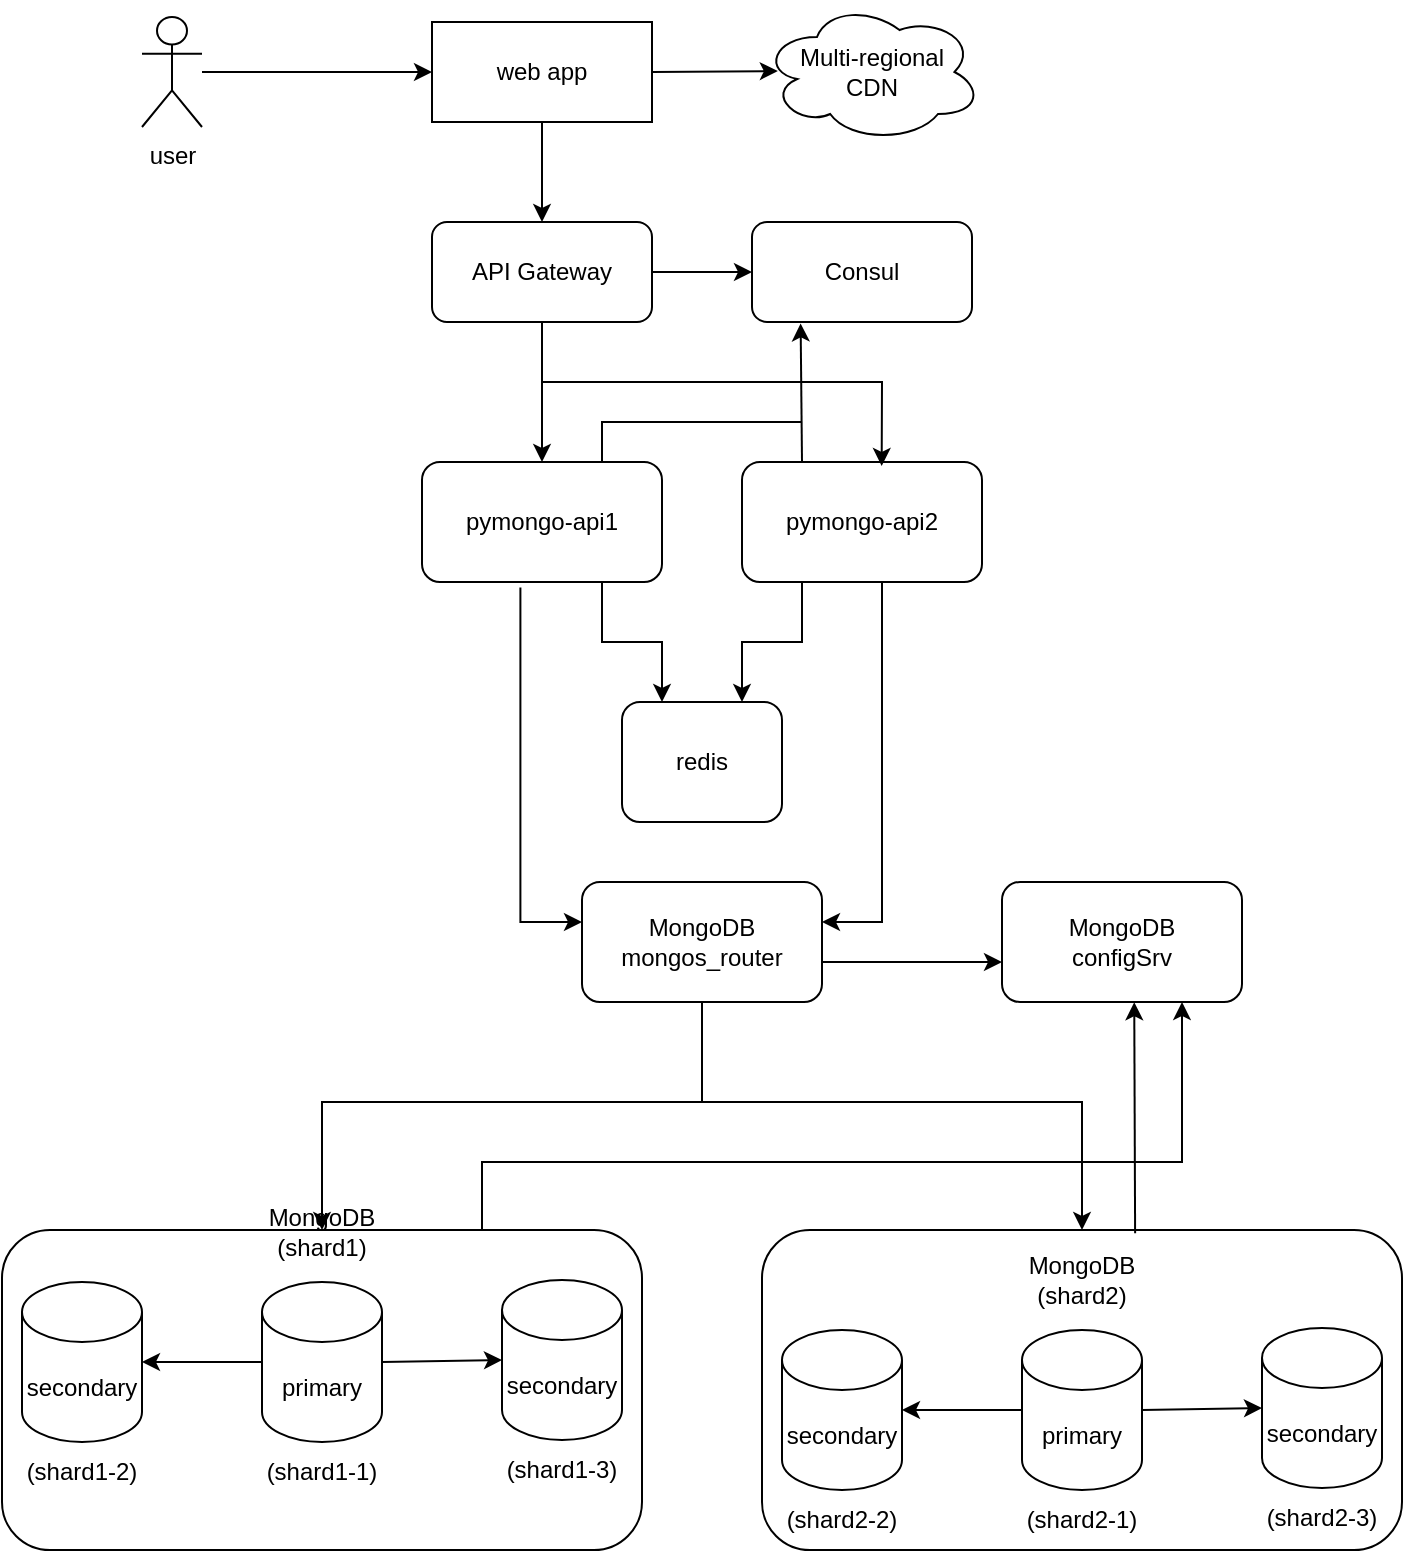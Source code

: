 <mxfile version="26.2.12">
  <diagram name="Page-1" id="-H_mtQnk-PTXWXPvYvuk">
    <mxGraphModel grid="1" page="1" gridSize="10" guides="1" tooltips="1" connect="1" arrows="1" fold="1" pageScale="1" pageWidth="1169" pageHeight="827" math="0" shadow="0">
      <root>
        <mxCell id="0" />
        <mxCell id="1" parent="0" />
        <mxCell id="_JmPGr0VegnoJT1bJP4T-44" value="Multi-regional&lt;div&gt;CDN&lt;/div&gt;" style="ellipse;shape=cloud;whiteSpace=wrap;html=1;" vertex="1" parent="1">
          <mxGeometry x="630" y="30" width="110" height="70" as="geometry" />
        </mxCell>
        <mxCell id="_JmPGr0VegnoJT1bJP4T-45" value="user" style="shape=umlActor;verticalLabelPosition=bottom;verticalAlign=top;html=1;outlineConnect=0;" vertex="1" parent="1">
          <mxGeometry x="320" y="37.5" width="30" height="55" as="geometry" />
        </mxCell>
        <mxCell id="_JmPGr0VegnoJT1bJP4T-46" value="web app" style="rounded=0;whiteSpace=wrap;html=1;" vertex="1" parent="1">
          <mxGeometry x="465" y="40" width="110" height="50" as="geometry" />
        </mxCell>
        <mxCell id="_JmPGr0VegnoJT1bJP4T-47" value="" style="endArrow=classic;html=1;rounded=0;exitX=1;exitY=0.5;exitDx=0;exitDy=0;entryX=0.072;entryY=0.493;entryDx=0;entryDy=0;entryPerimeter=0;" edge="1" parent="1" source="_JmPGr0VegnoJT1bJP4T-46" target="_JmPGr0VegnoJT1bJP4T-44">
          <mxGeometry width="50" height="50" relative="1" as="geometry">
            <mxPoint x="590" y="70" as="sourcePoint" />
            <mxPoint x="640" y="20" as="targetPoint" />
          </mxGeometry>
        </mxCell>
        <mxCell id="_JmPGr0VegnoJT1bJP4T-48" value="" style="group" connectable="0" vertex="1" parent="1">
          <mxGeometry x="250" y="140" width="700" height="664" as="geometry" />
        </mxCell>
        <mxCell id="zA23MoTUsTF4_91t8viU-3" value="pymongo-api1" style="rounded=1;whiteSpace=wrap;html=1;container=0;" vertex="1" parent="_JmPGr0VegnoJT1bJP4T-48">
          <mxGeometry x="210" y="120" width="120" height="60" as="geometry" />
        </mxCell>
        <mxCell id="zA23MoTUsTF4_91t8viU-4" style="edgeStyle=orthogonalEdgeStyle;rounded=0;orthogonalLoop=1;jettySize=auto;html=1;exitX=0.41;exitY=1.045;exitDx=0;exitDy=0;exitPerimeter=0;" edge="1" parent="_JmPGr0VegnoJT1bJP4T-48" source="zA23MoTUsTF4_91t8viU-3">
          <mxGeometry relative="1" as="geometry">
            <mxPoint x="260" y="160" as="sourcePoint" />
            <mxPoint x="290" y="350" as="targetPoint" />
            <Array as="points">
              <mxPoint x="259" y="350" />
            </Array>
          </mxGeometry>
        </mxCell>
        <mxCell id="CPEAiAJsQp6iZLOOzuc6-14" value="" style="endArrow=classic;html=1;rounded=0;exitX=0.75;exitY=1;exitDx=0;exitDy=0;entryX=0.25;entryY=0;entryDx=0;entryDy=0;" edge="1" parent="_JmPGr0VegnoJT1bJP4T-48" source="zA23MoTUsTF4_91t8viU-3" target="_JmPGr0VegnoJT1bJP4T-31">
          <mxGeometry width="50" height="50" relative="1" as="geometry">
            <mxPoint x="480" y="350" as="sourcePoint" />
            <mxPoint x="150" y="330" as="targetPoint" />
            <Array as="points">
              <mxPoint x="300" y="210" />
              <mxPoint x="330" y="210" />
            </Array>
          </mxGeometry>
        </mxCell>
        <mxCell id="CPEAiAJsQp6iZLOOzuc6-25" value="&lt;div&gt;MongoDB&lt;/div&gt;mongos_router" style="rounded=1;whiteSpace=wrap;html=1;" vertex="1" parent="_JmPGr0VegnoJT1bJP4T-48">
          <mxGeometry x="290" y="330" width="120" height="60" as="geometry" />
        </mxCell>
        <mxCell id="CPEAiAJsQp6iZLOOzuc6-26" value="&lt;div&gt;MongoDB&lt;/div&gt;configSrv" style="rounded=1;whiteSpace=wrap;html=1;" vertex="1" parent="_JmPGr0VegnoJT1bJP4T-48">
          <mxGeometry x="500" y="330" width="120" height="60" as="geometry" />
        </mxCell>
        <mxCell id="_JmPGr0VegnoJT1bJP4T-24" value="" style="endArrow=classic;html=1;rounded=0;exitX=0.25;exitY=1;exitDx=0;exitDy=0;entryX=0.5;entryY=0;entryDx=0;entryDy=0;" edge="1" parent="_JmPGr0VegnoJT1bJP4T-48" target="_JmPGr0VegnoJT1bJP4T-22">
          <mxGeometry width="50" height="50" relative="1" as="geometry">
            <mxPoint x="350" y="390" as="sourcePoint" />
            <mxPoint x="110" y="440" as="targetPoint" />
            <Array as="points">
              <mxPoint x="350" y="440" />
              <mxPoint x="260" y="440" />
              <mxPoint x="160" y="440" />
            </Array>
          </mxGeometry>
        </mxCell>
        <mxCell id="_JmPGr0VegnoJT1bJP4T-25" value="" style="endArrow=classic;html=1;rounded=0;entryX=0.5;entryY=0;entryDx=0;entryDy=0;" edge="1" parent="_JmPGr0VegnoJT1bJP4T-48" target="_JmPGr0VegnoJT1bJP4T-23">
          <mxGeometry width="50" height="50" relative="1" as="geometry">
            <mxPoint x="350" y="440" as="sourcePoint" />
            <mxPoint x="600" y="440" as="targetPoint" />
            <Array as="points">
              <mxPoint x="540" y="440" />
            </Array>
          </mxGeometry>
        </mxCell>
        <mxCell id="_JmPGr0VegnoJT1bJP4T-27" value="" style="group" connectable="0" vertex="1" parent="_JmPGr0VegnoJT1bJP4T-48">
          <mxGeometry x="380" y="504" width="320" height="160" as="geometry" />
        </mxCell>
        <mxCell id="_JmPGr0VegnoJT1bJP4T-23" value="" style="rounded=1;whiteSpace=wrap;html=1;container=0;" vertex="1" parent="_JmPGr0VegnoJT1bJP4T-27">
          <mxGeometry width="320" height="160" as="geometry" />
        </mxCell>
        <mxCell id="_JmPGr0VegnoJT1bJP4T-16" value="secondary" style="shape=cylinder3;whiteSpace=wrap;html=1;boundedLbl=1;backgroundOutline=1;size=15;container=0;" vertex="1" parent="_JmPGr0VegnoJT1bJP4T-27">
          <mxGeometry x="10" y="50" width="60" height="80" as="geometry" />
        </mxCell>
        <mxCell id="_JmPGr0VegnoJT1bJP4T-17" value="(shard2-2)" style="text;html=1;align=center;verticalAlign=middle;whiteSpace=wrap;rounded=0;container=0;" vertex="1" parent="_JmPGr0VegnoJT1bJP4T-27">
          <mxGeometry x="10" y="130" width="60" height="30" as="geometry" />
        </mxCell>
        <mxCell id="_JmPGr0VegnoJT1bJP4T-18" value="" style="endArrow=classic;html=1;rounded=0;entryX=1;entryY=0.5;entryDx=0;entryDy=0;entryPerimeter=0;" edge="1" parent="_JmPGr0VegnoJT1bJP4T-27" target="_JmPGr0VegnoJT1bJP4T-16">
          <mxGeometry width="50" height="50" relative="1" as="geometry">
            <mxPoint x="130" y="90" as="sourcePoint" />
            <mxPoint x="110" y="-40" as="targetPoint" />
          </mxGeometry>
        </mxCell>
        <mxCell id="_JmPGr0VegnoJT1bJP4T-19" value="" style="endArrow=classic;html=1;rounded=0;exitX=1;exitY=0.5;exitDx=0;exitDy=0;exitPerimeter=0;entryX=0;entryY=0.5;entryDx=0;entryDy=0;entryPerimeter=0;" edge="1" parent="_JmPGr0VegnoJT1bJP4T-27" source="_JmPGr0VegnoJT1bJP4T-11" target="_JmPGr0VegnoJT1bJP4T-14">
          <mxGeometry width="50" height="50" relative="1" as="geometry">
            <mxPoint x="210" y="40" as="sourcePoint" />
            <mxPoint x="260" y="-10" as="targetPoint" />
          </mxGeometry>
        </mxCell>
        <mxCell id="_JmPGr0VegnoJT1bJP4T-20" value="MongoDB (shard2)" style="text;html=1;align=center;verticalAlign=middle;whiteSpace=wrap;rounded=0;container=0;" vertex="1" parent="_JmPGr0VegnoJT1bJP4T-27">
          <mxGeometry x="130" y="10" width="60" height="30" as="geometry" />
        </mxCell>
        <mxCell id="_JmPGr0VegnoJT1bJP4T-11" value="primary" style="shape=cylinder3;whiteSpace=wrap;html=1;boundedLbl=1;backgroundOutline=1;size=15;container=0;" vertex="1" parent="_JmPGr0VegnoJT1bJP4T-27">
          <mxGeometry x="130" y="50" width="60" height="80" as="geometry" />
        </mxCell>
        <mxCell id="_JmPGr0VegnoJT1bJP4T-12" value="(shard2-1)" style="text;html=1;align=center;verticalAlign=middle;whiteSpace=wrap;rounded=0;container=0;" vertex="1" parent="_JmPGr0VegnoJT1bJP4T-27">
          <mxGeometry x="130" y="130" width="60" height="30" as="geometry" />
        </mxCell>
        <mxCell id="_JmPGr0VegnoJT1bJP4T-14" value="secondary" style="shape=cylinder3;whiteSpace=wrap;html=1;boundedLbl=1;backgroundOutline=1;size=15;container=0;" vertex="1" parent="_JmPGr0VegnoJT1bJP4T-27">
          <mxGeometry x="250" y="49" width="60" height="80" as="geometry" />
        </mxCell>
        <mxCell id="_JmPGr0VegnoJT1bJP4T-15" value="(shard2-3&lt;span style=&quot;background-color: transparent; color: light-dark(rgb(0, 0, 0), rgb(255, 255, 255));&quot;&gt;)&lt;/span&gt;" style="text;html=1;align=center;verticalAlign=middle;whiteSpace=wrap;rounded=0;container=0;" vertex="1" parent="_JmPGr0VegnoJT1bJP4T-27">
          <mxGeometry x="250" y="129" width="60" height="30" as="geometry" />
        </mxCell>
        <mxCell id="_JmPGr0VegnoJT1bJP4T-22" value="" style="rounded=1;whiteSpace=wrap;html=1;container=0;" vertex="1" parent="_JmPGr0VegnoJT1bJP4T-48">
          <mxGeometry y="504" width="320" height="160" as="geometry" />
        </mxCell>
        <mxCell id="CPEAiAJsQp6iZLOOzuc6-19" value="secondary" style="shape=cylinder3;whiteSpace=wrap;html=1;boundedLbl=1;backgroundOutline=1;size=15;container=0;" vertex="1" parent="_JmPGr0VegnoJT1bJP4T-48">
          <mxGeometry x="10" y="530" width="60" height="80" as="geometry" />
        </mxCell>
        <mxCell id="CPEAiAJsQp6iZLOOzuc6-20" value="(shard1-2)" style="text;html=1;align=center;verticalAlign=middle;whiteSpace=wrap;rounded=0;container=0;" vertex="1" parent="_JmPGr0VegnoJT1bJP4T-48">
          <mxGeometry x="10" y="610" width="60" height="30" as="geometry" />
        </mxCell>
        <mxCell id="CPEAiAJsQp6iZLOOzuc6-22" value="" style="endArrow=classic;html=1;rounded=0;entryX=1;entryY=0.5;entryDx=0;entryDy=0;entryPerimeter=0;" edge="1" parent="_JmPGr0VegnoJT1bJP4T-48" target="CPEAiAJsQp6iZLOOzuc6-19">
          <mxGeometry width="50" height="50" relative="1" as="geometry">
            <mxPoint x="130" y="570" as="sourcePoint" />
            <mxPoint x="110" y="440" as="targetPoint" />
          </mxGeometry>
        </mxCell>
        <mxCell id="CPEAiAJsQp6iZLOOzuc6-23" value="" style="endArrow=classic;html=1;rounded=0;exitX=1;exitY=0.5;exitDx=0;exitDy=0;exitPerimeter=0;entryX=0;entryY=0.5;entryDx=0;entryDy=0;entryPerimeter=0;" edge="1" parent="_JmPGr0VegnoJT1bJP4T-48" source="CPEAiAJsQp6iZLOOzuc6-2" target="CPEAiAJsQp6iZLOOzuc6-16">
          <mxGeometry width="50" height="50" relative="1" as="geometry">
            <mxPoint x="210" y="520" as="sourcePoint" />
            <mxPoint x="260" y="470" as="targetPoint" />
          </mxGeometry>
        </mxCell>
        <mxCell id="CPEAiAJsQp6iZLOOzuc6-24" value="MongoDB (shard1)" style="text;html=1;align=center;verticalAlign=middle;whiteSpace=wrap;rounded=0;container=0;" vertex="1" parent="_JmPGr0VegnoJT1bJP4T-48">
          <mxGeometry x="130" y="490" width="60" height="30" as="geometry" />
        </mxCell>
        <mxCell id="CPEAiAJsQp6iZLOOzuc6-2" value="primary" style="shape=cylinder3;whiteSpace=wrap;html=1;boundedLbl=1;backgroundOutline=1;size=15;container=0;" vertex="1" parent="_JmPGr0VegnoJT1bJP4T-48">
          <mxGeometry x="130" y="530" width="60" height="80" as="geometry" />
        </mxCell>
        <mxCell id="CPEAiAJsQp6iZLOOzuc6-4" value="(shard1-1)" style="text;html=1;align=center;verticalAlign=middle;whiteSpace=wrap;rounded=0;container=0;" vertex="1" parent="_JmPGr0VegnoJT1bJP4T-48">
          <mxGeometry x="130" y="610" width="60" height="30" as="geometry" />
        </mxCell>
        <mxCell id="CPEAiAJsQp6iZLOOzuc6-16" value="secondary" style="shape=cylinder3;whiteSpace=wrap;html=1;boundedLbl=1;backgroundOutline=1;size=15;container=0;" vertex="1" parent="_JmPGr0VegnoJT1bJP4T-48">
          <mxGeometry x="250" y="529" width="60" height="80" as="geometry" />
        </mxCell>
        <mxCell id="CPEAiAJsQp6iZLOOzuc6-17" value="(shard1-3&lt;span style=&quot;background-color: transparent; color: light-dark(rgb(0, 0, 0), rgb(255, 255, 255));&quot;&gt;)&lt;/span&gt;" style="text;html=1;align=center;verticalAlign=middle;whiteSpace=wrap;rounded=0;container=0;" vertex="1" parent="_JmPGr0VegnoJT1bJP4T-48">
          <mxGeometry x="250" y="609" width="60" height="30" as="geometry" />
        </mxCell>
        <mxCell id="_JmPGr0VegnoJT1bJP4T-28" value="" style="endArrow=classic;html=1;rounded=0;exitX=0.583;exitY=0.01;exitDx=0;exitDy=0;exitPerimeter=0;entryX=0.551;entryY=1.002;entryDx=0;entryDy=0;entryPerimeter=0;" edge="1" parent="_JmPGr0VegnoJT1bJP4T-48" source="_JmPGr0VegnoJT1bJP4T-23" target="CPEAiAJsQp6iZLOOzuc6-26">
          <mxGeometry width="50" height="50" relative="1" as="geometry">
            <mxPoint x="580" y="490" as="sourcePoint" />
            <mxPoint x="630" y="440" as="targetPoint" />
          </mxGeometry>
        </mxCell>
        <mxCell id="_JmPGr0VegnoJT1bJP4T-29" value="" style="endArrow=classic;html=1;rounded=0;exitX=1;exitY=0.5;exitDx=0;exitDy=0;entryX=0;entryY=0.5;entryDx=0;entryDy=0;" edge="1" parent="_JmPGr0VegnoJT1bJP4T-48">
          <mxGeometry width="50" height="50" relative="1" as="geometry">
            <mxPoint x="410" y="370" as="sourcePoint" />
            <mxPoint x="500" y="370" as="targetPoint" />
            <Array as="points">
              <mxPoint x="440" y="370" />
            </Array>
          </mxGeometry>
        </mxCell>
        <mxCell id="_JmPGr0VegnoJT1bJP4T-30" value="" style="endArrow=classic;html=1;rounded=0;exitX=0.75;exitY=0;exitDx=0;exitDy=0;entryX=0.75;entryY=1;entryDx=0;entryDy=0;" edge="1" parent="_JmPGr0VegnoJT1bJP4T-48" source="_JmPGr0VegnoJT1bJP4T-22" target="CPEAiAJsQp6iZLOOzuc6-26">
          <mxGeometry width="50" height="50" relative="1" as="geometry">
            <mxPoint x="250" y="490" as="sourcePoint" />
            <mxPoint x="610" y="470" as="targetPoint" />
            <Array as="points">
              <mxPoint x="240" y="470" />
              <mxPoint x="590" y="470" />
            </Array>
          </mxGeometry>
        </mxCell>
        <mxCell id="_JmPGr0VegnoJT1bJP4T-31" value="redis" style="rounded=1;whiteSpace=wrap;html=1;" vertex="1" parent="_JmPGr0VegnoJT1bJP4T-48">
          <mxGeometry x="310" y="240" width="80" height="60" as="geometry" />
        </mxCell>
        <mxCell id="_JmPGr0VegnoJT1bJP4T-32" value="pymongo-api2" style="rounded=1;whiteSpace=wrap;html=1;container=0;" vertex="1" parent="_JmPGr0VegnoJT1bJP4T-48">
          <mxGeometry x="370" y="120" width="120" height="60" as="geometry" />
        </mxCell>
        <mxCell id="_JmPGr0VegnoJT1bJP4T-33" value="" style="endArrow=classic;html=1;rounded=0;exitX=0.25;exitY=1;exitDx=0;exitDy=0;entryX=0.75;entryY=0;entryDx=0;entryDy=0;" edge="1" parent="_JmPGr0VegnoJT1bJP4T-48" source="_JmPGr0VegnoJT1bJP4T-32" target="_JmPGr0VegnoJT1bJP4T-31">
          <mxGeometry width="50" height="50" relative="1" as="geometry">
            <mxPoint x="450" y="220" as="sourcePoint" />
            <mxPoint x="480" y="280" as="targetPoint" />
            <Array as="points">
              <mxPoint x="400" y="210" />
              <mxPoint x="370" y="210" />
            </Array>
          </mxGeometry>
        </mxCell>
        <mxCell id="_JmPGr0VegnoJT1bJP4T-35" style="edgeStyle=orthogonalEdgeStyle;rounded=0;orthogonalLoop=1;jettySize=auto;html=1;" edge="1" parent="_JmPGr0VegnoJT1bJP4T-48" target="CPEAiAJsQp6iZLOOzuc6-25">
          <mxGeometry relative="1" as="geometry">
            <mxPoint x="440" y="180" as="sourcePoint" />
            <mxPoint x="470" y="350" as="targetPoint" />
            <Array as="points">
              <mxPoint x="440" y="350" />
            </Array>
          </mxGeometry>
        </mxCell>
        <mxCell id="_JmPGr0VegnoJT1bJP4T-36" value="API Gateway" style="rounded=1;whiteSpace=wrap;html=1;" vertex="1" parent="_JmPGr0VegnoJT1bJP4T-48">
          <mxGeometry x="215" width="110" height="50" as="geometry" />
        </mxCell>
        <mxCell id="_JmPGr0VegnoJT1bJP4T-37" value="Consul" style="rounded=1;whiteSpace=wrap;html=1;" vertex="1" parent="_JmPGr0VegnoJT1bJP4T-48">
          <mxGeometry x="375" width="110" height="50" as="geometry" />
        </mxCell>
        <mxCell id="_JmPGr0VegnoJT1bJP4T-38" value="" style="endArrow=classic;html=1;rounded=0;exitX=1;exitY=0.5;exitDx=0;exitDy=0;entryX=0;entryY=0.5;entryDx=0;entryDy=0;" edge="1" parent="_JmPGr0VegnoJT1bJP4T-48" source="_JmPGr0VegnoJT1bJP4T-36" target="_JmPGr0VegnoJT1bJP4T-37">
          <mxGeometry width="50" height="50" relative="1" as="geometry">
            <mxPoint x="340" y="110" as="sourcePoint" />
            <mxPoint x="390" y="60" as="targetPoint" />
          </mxGeometry>
        </mxCell>
        <mxCell id="_JmPGr0VegnoJT1bJP4T-39" value="" style="endArrow=classic;html=1;rounded=0;exitX=0.5;exitY=1;exitDx=0;exitDy=0;entryX=0.5;entryY=0;entryDx=0;entryDy=0;" edge="1" parent="_JmPGr0VegnoJT1bJP4T-48" source="_JmPGr0VegnoJT1bJP4T-36" target="zA23MoTUsTF4_91t8viU-3">
          <mxGeometry width="50" height="50" relative="1" as="geometry">
            <mxPoint x="280" y="110" as="sourcePoint" />
            <mxPoint x="330" y="60" as="targetPoint" />
          </mxGeometry>
        </mxCell>
        <mxCell id="_JmPGr0VegnoJT1bJP4T-40" value="" style="endArrow=classic;html=1;rounded=0;entryX=0.221;entryY=1.014;entryDx=0;entryDy=0;entryPerimeter=0;" edge="1" parent="_JmPGr0VegnoJT1bJP4T-48" target="_JmPGr0VegnoJT1bJP4T-37">
          <mxGeometry width="50" height="50" relative="1" as="geometry">
            <mxPoint x="400" y="120" as="sourcePoint" />
            <mxPoint x="406" y="60" as="targetPoint" />
          </mxGeometry>
        </mxCell>
        <mxCell id="_JmPGr0VegnoJT1bJP4T-42" value="" style="endArrow=none;html=1;rounded=0;" edge="1" parent="_JmPGr0VegnoJT1bJP4T-48">
          <mxGeometry width="50" height="50" relative="1" as="geometry">
            <mxPoint x="300" y="120" as="sourcePoint" />
            <mxPoint x="400" y="100" as="targetPoint" />
            <Array as="points">
              <mxPoint x="300" y="100" />
            </Array>
          </mxGeometry>
        </mxCell>
        <mxCell id="_JmPGr0VegnoJT1bJP4T-43" value="" style="endArrow=classic;html=1;rounded=0;entryX=0.582;entryY=0.033;entryDx=0;entryDy=0;entryPerimeter=0;" edge="1" parent="_JmPGr0VegnoJT1bJP4T-48" target="_JmPGr0VegnoJT1bJP4T-32">
          <mxGeometry width="50" height="50" relative="1" as="geometry">
            <mxPoint x="270" y="80" as="sourcePoint" />
            <mxPoint x="490" y="80" as="targetPoint" />
            <Array as="points">
              <mxPoint x="440" y="80" />
            </Array>
          </mxGeometry>
        </mxCell>
        <mxCell id="_JmPGr0VegnoJT1bJP4T-49" value="" style="endArrow=classic;html=1;rounded=0;exitX=0.5;exitY=1;exitDx=0;exitDy=0;entryX=0.5;entryY=0;entryDx=0;entryDy=0;" edge="1" parent="1" source="_JmPGr0VegnoJT1bJP4T-46" target="_JmPGr0VegnoJT1bJP4T-36">
          <mxGeometry width="50" height="50" relative="1" as="geometry">
            <mxPoint x="580" y="130" as="sourcePoint" />
            <mxPoint x="630" y="80" as="targetPoint" />
          </mxGeometry>
        </mxCell>
        <mxCell id="_JmPGr0VegnoJT1bJP4T-51" value="" style="endArrow=classic;html=1;rounded=0;entryX=0;entryY=0.5;entryDx=0;entryDy=0;" edge="1" parent="1" source="_JmPGr0VegnoJT1bJP4T-45" target="_JmPGr0VegnoJT1bJP4T-46">
          <mxGeometry width="50" height="50" relative="1" as="geometry">
            <mxPoint x="380" y="90" as="sourcePoint" />
            <mxPoint x="430" y="40" as="targetPoint" />
          </mxGeometry>
        </mxCell>
      </root>
    </mxGraphModel>
  </diagram>
</mxfile>
